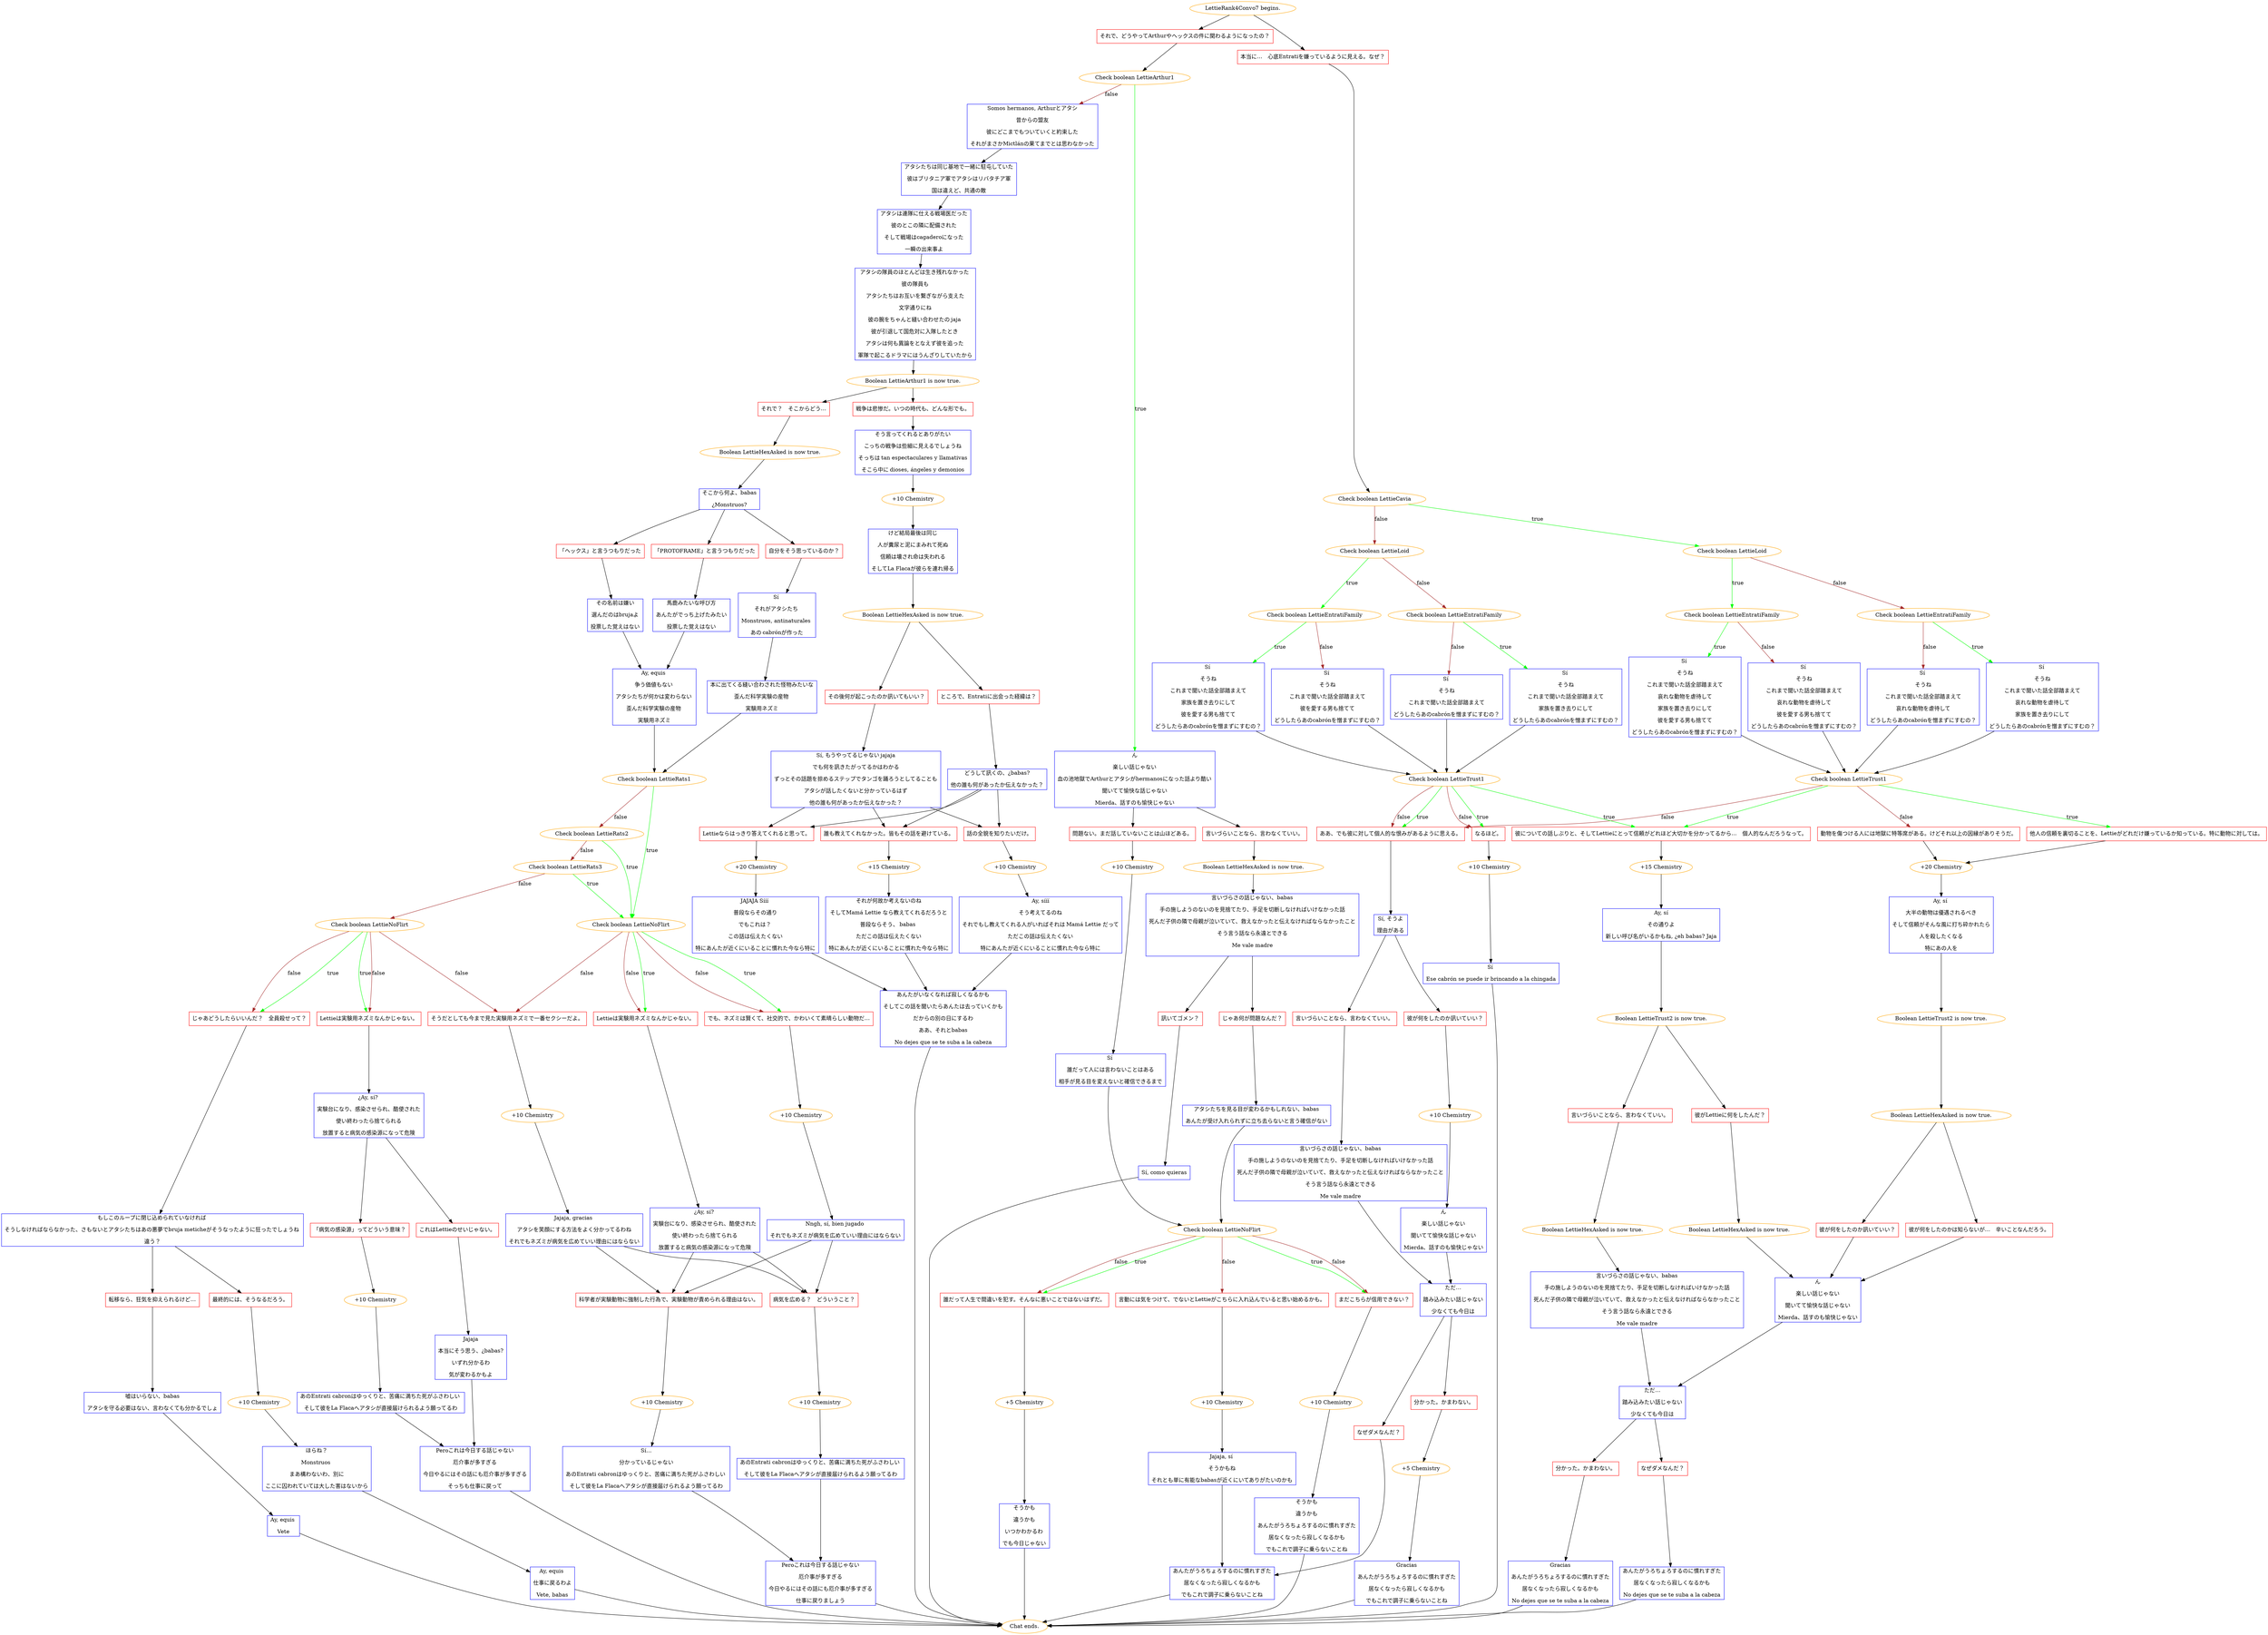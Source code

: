 digraph {
	"LettieRank4Convo7 begins." [color=orange];
		"LettieRank4Convo7 begins." -> j564846051;
		"LettieRank4Convo7 begins." -> j1607773949;
	j564846051 [label="それで、どうやってArthurやヘックスの件に関わるようになったの？",shape=box,color=red];
		j564846051 -> j4293324513;
	j1607773949 [label="本当に…　心底Entratiを嫌っているように見える。なぜ？",shape=box,color=red];
		j1607773949 -> j2824785799;
	j4293324513 [label="Check boolean LettieArthur1",color=orange];
		j4293324513 -> j4113305164 [label=true,color=green];
		j4293324513 -> j2483861159 [label=false,color=brown];
	j2824785799 [label="Check boolean LettieCavia",color=orange];
		j2824785799 -> j552733088 [label=true,color=green];
		j2824785799 -> j3470538414 [label=false,color=brown];
	j4113305164 [label="ん
楽しい話じゃない
血の池地獄でArthurとアタシがhermanosになった話より酷い
聞いてて愉快な話じゃない
Mierda、話すのも愉快じゃない",shape=box,color=blue];
		j4113305164 -> j473078019;
		j4113305164 -> j1806819093;
	j2483861159 [label="Somos hermanos, Arthurとアタシ
昔からの盟友
彼にどこまでもついていくと約束した
それがまさかMictlánの果てまでとは思わなかった",shape=box,color=blue];
		j2483861159 -> j3739148764;
	j552733088 [label="Check boolean LettieLoid",color=orange];
		j552733088 -> j1096171844 [label=true,color=green];
		j552733088 -> j4040708208 [label=false,color=brown];
	j3470538414 [label="Check boolean LettieLoid",color=orange];
		j3470538414 -> j416292857 [label=true,color=green];
		j3470538414 -> j504966913 [label=false,color=brown];
	j473078019 [label="言いづらいことなら、言わなくていい。",shape=box,color=red];
		j473078019 -> j2050132362;
	j1806819093 [label="問題ない。まだ話していないことは山ほどある。",shape=box,color=red];
		j1806819093 -> j2478219073;
	j3739148764 [label="アタシたちは同じ基地で一緒に駐屯していた
彼はブリタニア軍でアタシはリバタチア軍
国は違えど、共通の敵",shape=box,color=blue];
		j3739148764 -> j2100781134;
	j1096171844 [label="Check boolean LettieEntratiFamily",color=orange];
		j1096171844 -> j207146629 [label=true,color=green];
		j1096171844 -> j2456092532 [label=false,color=brown];
	j4040708208 [label="Check boolean LettieEntratiFamily",color=orange];
		j4040708208 -> j1491940695 [label=true,color=green];
		j4040708208 -> j1276864648 [label=false,color=brown];
	j416292857 [label="Check boolean LettieEntratiFamily",color=orange];
		j416292857 -> j3588594016 [label=true,color=green];
		j416292857 -> j1955146131 [label=false,color=brown];
	j504966913 [label="Check boolean LettieEntratiFamily",color=orange];
		j504966913 -> j4150213684 [label=true,color=green];
		j504966913 -> j1156735193 [label=false,color=brown];
	j2050132362 [label="Boolean LettieHexAsked is now true.",color=orange];
		j2050132362 -> j593194037;
	j2478219073 [label="+10 Chemistry",color=orange];
		j2478219073 -> j4030564199;
	j2100781134 [label="アタシは連隊に仕える戦場医だった
彼のとこの隣に配備された
そして戦場はcagaderoになった
一瞬の出来事よ",shape=box,color=blue];
		j2100781134 -> j4281630833;
	j207146629 [label="Sí 
そうね
これまで聞いた話全部踏まえて
哀れな動物を虐待して
家族を置き去りにして
彼を愛する男も捨てて
どうしたらあのcabrónを憎まずにすむの？",shape=box,color=blue];
		j207146629 -> j4106797655;
	j2456092532 [label="Sí 
そうね
これまで聞いた話全部踏まえて
哀れな動物を虐待して
彼を愛する男も捨てて
どうしたらあのcabrónを憎まずにすむの？",shape=box,color=blue];
		j2456092532 -> j4106797655;
	j1491940695 [label="Sí 
そうね
これまで聞いた話全部踏まえて
哀れな動物を虐待して
家族を置き去りにして
どうしたらあのcabrónを憎まずにすむの？",shape=box,color=blue];
		j1491940695 -> j4106797655;
	j1276864648 [label="Sí 
そうね
これまで聞いた話全部踏まえて
哀れな動物を虐待して
どうしたらあのcabrónを憎まずにすむの？",shape=box,color=blue];
		j1276864648 -> j4106797655;
	j3588594016 [label="Sí 
そうね
これまで聞いた話全部踏まえて
家族を置き去りにして
彼を愛する男も捨てて
どうしたらあのcabrónを憎まずにすむの？",shape=box,color=blue];
		j3588594016 -> j507724002;
	j1955146131 [label="Sí 
そうね
これまで聞いた話全部踏まえて
彼を愛する男も捨てて
どうしたらあのcabrónを憎まずにすむの？",shape=box,color=blue];
		j1955146131 -> j507724002;
	j4150213684 [label="Sí 
そうね
これまで聞いた話全部踏まえて
家族を置き去りにして
どうしたらあのcabrónを憎まずにすむの？",shape=box,color=blue];
		j4150213684 -> j507724002;
	j1156735193 [label="Sí 
そうね
これまで聞いた話全部踏まえて
どうしたらあのcabrónを憎まずにすむの？",shape=box,color=blue];
		j1156735193 -> j507724002;
	j593194037 [label="言いづらさの話じゃない、babas
手の施しようのないのを見捨てたり、手足を切断しなければいけなかった話
死んだ子供の隣で母親が泣いていて、救えなかったと伝えなければならなかったこと
そう言う話なら永遠とできる
Me vale madre
",shape=box,color=blue];
		j593194037 -> j1765780428;
		j593194037 -> j503546746;
	j4030564199 [label="Sí 
誰だって人には言わないことはある
相手が見る目を変えないと確信できるまで",shape=box,color=blue];
		j4030564199 -> j350353099;
	j4281630833 [label="アタシの隊員のほとんどは生き残れなかった 
彼の隊員も
アタシたちはお互いを繋ぎながら支えた
文字通りにね
彼の腕をちゃんと縫い合わせたの jaja 
彼が引退して国危対に入隊したとき 
アタシは何も異論をとなえず彼を追った 
軍隊で起こるドラマにはうんざりしていたから",shape=box,color=blue];
		j4281630833 -> j225394097;
	j4106797655 [label="Check boolean LettieTrust1",color=orange];
		j4106797655 -> j874483072 [label=true,color=green];
		j4106797655 -> j355720579 [label=true,color=green];
		j4106797655 -> j885258553 [label=false,color=brown];
		j4106797655 -> j499197404 [label=false,color=brown];
	j507724002 [label="Check boolean LettieTrust1",color=orange];
		j507724002 -> j874483072 [label=true,color=green];
		j507724002 -> j499197404 [label=true,color=green];
		j507724002 -> j4170136490 [label=true,color=green];
		j507724002 -> j499197404 [label=false,color=brown];
		j507724002 -> j4170136490 [label=false,color=brown];
	j1765780428 [label="じゃあ何が問題なんだ？",shape=box,color=red];
		j1765780428 -> j2656567487;
	j503546746 [label="訊いてゴメン？",shape=box,color=red];
		j503546746 -> j1263770990;
	j350353099 [label="Check boolean LettieNoFlirt",color=orange];
		j350353099 -> j4056994850 [label=true,color=green];
		j350353099 -> j3100554831 [label=true,color=green];
		j350353099 -> j4056994850 [label=false,color=brown];
		j350353099 -> j3100554831 [label=false,color=brown];
		j350353099 -> j2064276888 [label=false,color=brown];
	j225394097 [label="Boolean LettieArthur1 is now true.",color=orange];
		j225394097 -> j2628642960;
		j225394097 -> j1039206773;
	j874483072 [label="彼についての話しぶりと、そしてLettieにとって信頼がどれほど大切かを分かってるから…　個人的なんだろうなって。",shape=box,color=red];
		j874483072 -> j613686764;
	j355720579 [label="他人の信頼を裏切ることを、Lettieがどれだけ嫌っているか知っている。特に動物に対しては。",shape=box,color=red];
		j355720579 -> j2173325065;
	j885258553 [label="動物を傷つける人には地獄に特等席がある。けどそれ以上の因縁がありそうだ。",shape=box,color=red];
		j885258553 -> j2173325065;
	j499197404 [label="ああ、でも彼に対して個人的な恨みがあるように思える。",shape=box,color=red];
		j499197404 -> j830025927;
	j4170136490 [label="なるほど。",shape=box,color=red];
		j4170136490 -> j495880547;
	j2656567487 [label="アタシたちを見る目が変わるかもしれない、babas
あんたが受け入れられずに立ち去らないと言う確信がない",shape=box,color=blue];
		j2656567487 -> j350353099;
	j1263770990 [label="Sí, como quieras",shape=box,color=blue];
		j1263770990 -> "Chat ends.";
	j4056994850 [label="まだこちらが信用できない？",shape=box,color=red];
		j4056994850 -> j986082584;
	j3100554831 [label="誰だって人生で間違いを犯す。そんなに悪いことではないはずだ。",shape=box,color=red];
		j3100554831 -> j1555895793;
	j2064276888 [label="言動には気をつけて、でないとLettieがこちらに入れ込んでいると思い始めるかも。",shape=box,color=red];
		j2064276888 -> j610753744;
	j2628642960 [label="それで？　そこからどう…",shape=box,color=red];
		j2628642960 -> j386826974;
	j1039206773 [label="戦争は悲惨だ。いつの時代も、どんな形でも。",shape=box,color=red];
		j1039206773 -> j3587532200;
	j613686764 [label="+15 Chemistry",color=orange];
		j613686764 -> j3775502577;
	j2173325065 [label="+20 Chemistry",color=orange];
		j2173325065 -> j1178063716;
	j830025927 [label="Sí, そうよ
理由がある",shape=box,color=blue];
		j830025927 -> j800650447;
		j830025927 -> j3693300019;
	j495880547 [label="+10 Chemistry",color=orange];
		j495880547 -> j4196049080;
	"Chat ends." [color=orange];
	j986082584 [label="+10 Chemistry",color=orange];
		j986082584 -> j1309739026;
	j1555895793 [label="+5 Chemistry",color=orange];
		j1555895793 -> j79346715;
	j610753744 [label="+10 Chemistry",color=orange];
		j610753744 -> j409573228;
	j386826974 [label="Boolean LettieHexAsked is now true.",color=orange];
		j386826974 -> j4260468713;
	j3587532200 [label="そう言ってくれるとありがたい
こっちの戦争は些細に見えるでしょうね
そっちは tan espectaculares y llamativas
そこら中に dioses, ángeles y demonios",shape=box,color=blue];
		j3587532200 -> j1954003205;
	j3775502577 [label="Ay, sí
その通りよ
新しい呼び名がいるかもね, ¿eh babas? Jaja",shape=box,color=blue];
		j3775502577 -> j1449528014;
	j1178063716 [label="Ay, sí 
大半の動物は優遇されるべき
そして信頼がそんな風に打ち砕かれたら
人を殺したくなる
特にあの人を",shape=box,color=blue];
		j1178063716 -> j427534995;
	j800650447 [label="彼が何をしたのか訊いていい？",shape=box,color=red];
		j800650447 -> j3600267989;
	j3693300019 [label="言いづらいことなら、言わなくていい。",shape=box,color=red];
		j3693300019 -> j1444745631;
	j4196049080 [label="Sí 
Ese cabrón se puede ir brincando a la chingada",shape=box,color=blue];
		j4196049080 -> "Chat ends.";
	j1309739026 [label="そうかも
違うかも
あんたがうろちょろするのに慣れすぎた
居なくなったら寂しくなるかも
でもこれで調子に乗らないことね",shape=box,color=blue];
		j1309739026 -> "Chat ends.";
	j79346715 [label="そうかも
違うかも
いつかわかるわ 
でも今日じゃない",shape=box,color=blue];
		j79346715 -> "Chat ends.";
	j409573228 [label="Jajaja, sí 
そうかもね
それとも単に有能なbabasが近くにいてありがたいのかも",shape=box,color=blue];
		j409573228 -> j756981858;
	j4260468713 [label="そこから何よ、babas
¿Monstruos?",shape=box,color=blue];
		j4260468713 -> j3830706924;
		j4260468713 -> j4087955743;
		j4260468713 -> j3083181259;
	j1954003205 [label="+10 Chemistry",color=orange];
		j1954003205 -> j3534714924;
	j1449528014 [label="Boolean LettieTrust2 is now true.",color=orange];
		j1449528014 -> j3100994519;
		j1449528014 -> j303534806;
	j427534995 [label="Boolean LettieTrust2 is now true.",color=orange];
		j427534995 -> j1283660927;
	j3600267989 [label="+10 Chemistry",color=orange];
		j3600267989 -> j515257634;
	j1444745631 [label="言いづらさの話じゃない、babas
手の施しようのないのを見捨てたり、手足を切断しなければいけなかった話
死んだ子供の隣で母親が泣いていて、救えなかったと伝えなければならなかったこと
そう言う話なら永遠とできる
Me vale madre",shape=box,color=blue];
		j1444745631 -> j3375816711;
	j756981858 [label="あんたがうろちょろするのに慣れすぎた
居なくなったら寂しくなるかも
でもこれで調子に乗らないことね",shape=box,color=blue];
		j756981858 -> "Chat ends.";
	j3830706924 [label="「ヘックス」と言うつもりだった",shape=box,color=red];
		j3830706924 -> j1652252472;
	j4087955743 [label="「PROTOFRAME」と言うつもりだった",shape=box,color=red];
		j4087955743 -> j3929061167;
	j3083181259 [label="自分をそう思っているのか？",shape=box,color=red];
		j3083181259 -> j2231965554;
	j3534714924 [label="けど結局最後は同じ
人が糞尿と泥にまみれて死ぬ
信頼は壊され命は失われる
そしてLa Flacaが彼らを連れ帰る",shape=box,color=blue];
		j3534714924 -> j4096741237;
	j3100994519 [label="言いづらいことなら、言わなくていい。",shape=box,color=red];
		j3100994519 -> j3879849673;
	j303534806 [label="彼がLettieに何をしたんだ？",shape=box,color=red];
		j303534806 -> j2622412544;
	j1283660927 [label="Boolean LettieHexAsked is now true.",color=orange];
		j1283660927 -> j3762017283;
		j1283660927 -> j1935324483;
	j515257634 [label="ん
楽しい話じゃない
聞いてて愉快な話じゃない
Mierda、話すのも愉快じゃない",shape=box,color=blue];
		j515257634 -> j3375816711;
	j3375816711 [label="ただ…
踏み込みたい話じゃない
少なくても今日は",shape=box,color=blue];
		j3375816711 -> j2890394871;
		j3375816711 -> j2888134021;
	j1652252472 [label="その名前は嫌い
選んだのはbrujaよ
投票した覚えはない",shape=box,color=blue];
		j1652252472 -> j2188842742;
	j3929061167 [label="馬鹿みたいな呼び方
あんたがでっち上げたみたい
投票した覚えはない",shape=box,color=blue];
		j3929061167 -> j2188842742;
	j2231965554 [label="Sí 
それがアタシたち 
Monstruos, antinaturales 
あの cabrónが作った",shape=box,color=blue];
		j2231965554 -> j4162619065;
	j4096741237 [label="Boolean LettieHexAsked is now true.",color=orange];
		j4096741237 -> j4142895836;
		j4096741237 -> j1908172162;
	j3879849673 [label="Boolean LettieHexAsked is now true.",color=orange];
		j3879849673 -> j424450051;
	j2622412544 [label="Boolean LettieHexAsked is now true.",color=orange];
		j2622412544 -> j1652538544;
	j3762017283 [label="彼が何をしたのかは知らないが…　辛いことなんだろう。",shape=box,color=red];
		j3762017283 -> j1652538544;
	j1935324483 [label="彼が何をしたのか訊いていい？",shape=box,color=red];
		j1935324483 -> j1652538544;
	j2890394871 [label="なぜダメなんだ？",shape=box,color=red];
		j2890394871 -> j756981858;
	j2888134021 [label="分かった。かまわない。",shape=box,color=red];
		j2888134021 -> j1435750235;
	j2188842742 [label="Ay, equis 
争う価値もない 
アタシたちが何かは変わらない 
歪んだ科学実験の産物 
実験用ネズミ",shape=box,color=blue];
		j2188842742 -> j2720663697;
	j4162619065 [label="本に出てくる縫い合わされた怪物みたいな
歪んだ科学実験の産物 
実験用ネズミ",shape=box,color=blue];
		j4162619065 -> j2720663697;
	j4142895836 [label="ところで、Entratiに出会った経緯は？",shape=box,color=red];
		j4142895836 -> j1847758153;
	j1908172162 [label="その後何が起こったのか訊いてもいい？",shape=box,color=red];
		j1908172162 -> j792372753;
	j424450051 [label="言いづらさの話じゃない、babas
手の施しようのないのを見捨てたり、手足を切断しなければいけなかった話
死んだ子供の隣で母親が泣いていて、救えなかったと伝えなければならなかったこと
そう言う話なら永遠とできる
Me vale madre",shape=box,color=blue];
		j424450051 -> j3946371210;
	j1652538544 [label="ん
楽しい話じゃない
聞いてて愉快な話じゃない
Mierda、話すのも愉快じゃない",shape=box,color=blue];
		j1652538544 -> j3946371210;
	j1435750235 [label="+5 Chemistry",color=orange];
		j1435750235 -> j51052185;
	j2720663697 [label="Check boolean LettieRats1",color=orange];
		j2720663697 -> j1349383781 [label=true,color=green];
		j2720663697 -> j1767513069 [label=false,color=brown];
	j1847758153 [label="どうして訊くの、¿babas?
他の誰も何があったか伝えなかった？",shape=box,color=blue];
		j1847758153 -> j3901983330;
		j1847758153 -> j427953148;
		j1847758153 -> j1194164423;
	j792372753 [label="Sí, もうやってるじゃない jajaja
でも何を訊きたがってるかはわかる
ずっとその話題を掠めるステップでタンゴを踊ろうとしてることも
アタシが話したくないと分かっているはず
他の誰も何があったか伝えなかった？",shape=box,color=blue];
		j792372753 -> j3901983330;
		j792372753 -> j427953148;
		j792372753 -> j1194164423;
	j3946371210 [label="ただ…
踏み込みたい話じゃない
少なくても今日は",shape=box,color=blue];
		j3946371210 -> j549159972;
		j3946371210 -> j2031390331;
	j51052185 [label="Gracias
あんたがうろちょろするのに慣れすぎた
居なくなったら寂しくなるかも
でもこれで調子に乗らないことね",shape=box,color=blue];
		j51052185 -> "Chat ends.";
	j1349383781 [label="Check boolean LettieNoFlirt",color=orange];
		j1349383781 -> j2227142534 [label=true,color=green];
		j1349383781 -> j1411789826 [label=true,color=green];
		j1349383781 -> j2227142534 [label=false,color=brown];
		j1349383781 -> j1411789826 [label=false,color=brown];
		j1349383781 -> j3037418932 [label=false,color=brown];
	j1767513069 [label="Check boolean LettieRats2",color=orange];
		j1767513069 -> j1349383781 [label=true,color=green];
		j1767513069 -> j2998697729 [label=false,color=brown];
	j3901983330 [label="話の全貌を知りたいだけ。",shape=box,color=red];
		j3901983330 -> j1272982689;
	j427953148 [label="誰も教えてくれなかった。皆もその話を避けている。",shape=box,color=red];
		j427953148 -> j3686563990;
	j1194164423 [label="Lettieならはっきり答えてくれると思って。",shape=box,color=red];
		j1194164423 -> j3603993982;
	j549159972 [label="なぜダメなんだ？",shape=box,color=red];
		j549159972 -> j1008481062;
	j2031390331 [label="分かった。かまわない。",shape=box,color=red];
		j2031390331 -> j296390876;
	j2227142534 [label="Lettieは実験用ネズミなんかじゃない。",shape=box,color=red];
		j2227142534 -> j299122708;
	j1411789826 [label="でも、ネズミは賢くて、社交的で、かわいくて素晴らしい動物だ…",shape=box,color=red];
		j1411789826 -> j3046023934;
	j3037418932 [label="そうだとしても今まで見た実験用ネズミで一番セクシーだよ。",shape=box,color=red];
		j3037418932 -> j3285188536;
	j2998697729 [label="Check boolean LettieRats3",color=orange];
		j2998697729 -> j1349383781 [label=true,color=green];
		j2998697729 -> j4030809656 [label=false,color=brown];
	j1272982689 [label="+10 Chemistry",color=orange];
		j1272982689 -> j345461126;
	j3686563990 [label="+15 Chemistry",color=orange];
		j3686563990 -> j1011305936;
	j3603993982 [label="+20 Chemistry",color=orange];
		j3603993982 -> j1812626473;
	j1008481062 [label="あんたがうろちょろするのに慣れすぎた
居なくなったら寂しくなるかも
No dejes que se te suba a la cabeza",shape=box,color=blue];
		j1008481062 -> "Chat ends.";
	j296390876 [label="Gracias
あんたがうろちょろするのに慣れすぎた
居なくなったら寂しくなるかも
No dejes que se te suba a la cabeza",shape=box,color=blue];
		j296390876 -> "Chat ends.";
	j299122708 [label="¿Ay, sí? 
実験台になり、感染させられ、酷使された
使い終わったら捨てられる
放置すると病気の感染源になって危険",shape=box,color=blue];
		j299122708 -> j1873575008;
		j299122708 -> j1622075538;
	j3046023934 [label="+10 Chemistry",color=orange];
		j3046023934 -> j1160894267;
	j3285188536 [label="+10 Chemistry",color=orange];
		j3285188536 -> j1355549433;
	j4030809656 [label="Check boolean LettieNoFlirt",color=orange];
		j4030809656 -> j1520806431 [label=true,color=green];
		j4030809656 -> j1200600691 [label=true,color=green];
		j4030809656 -> j3037418932 [label=false,color=brown];
		j4030809656 -> j1520806431 [label=false,color=brown];
		j4030809656 -> j1200600691 [label=false,color=brown];
	j345461126 [label="Ay, sííí
そう考えてるのね
それでもし教えてくれる人がいればそれは Mamá Lettie だって
ただこの話は伝えたくない
特にあんたが近くにいることに慣れた今なら特に",shape=box,color=blue];
		j345461126 -> j2077324636;
	j1011305936 [label="それが何故か考えないのね
そしてMamá Lettie なら教えてくれるだろうと
普段ならそう、 babas 
ただこの話は伝えたくない
特にあんたが近くにいることに慣れた今なら特に",shape=box,color=blue];
		j1011305936 -> j2077324636;
	j1812626473 [label="JAJAJA Sííí 
普段ならその通り
でもこれは？ 
この話は伝えたくない
特にあんたが近くにいることに慣れた今なら特に",shape=box,color=blue];
		j1812626473 -> j2077324636;
	j1873575008 [label="病気を広める？　どういうこと？",shape=box,color=red];
		j1873575008 -> j2396658068;
	j1622075538 [label="科学者が実験動物に強制した行為で、実験動物が責められる理由はない。",shape=box,color=red];
		j1622075538 -> j15152912;
	j1160894267 [label="Nngh, sí, bien jugado 
それでもネズミが病気を広めていい理由にはならない",shape=box,color=blue];
		j1160894267 -> j1873575008;
		j1160894267 -> j1622075538;
	j1355549433 [label="Jajaja, gracias 
アタシを笑顔にする方法をよく分かってるわね
それでもネズミが病気を広めていい理由にはならない",shape=box,color=blue];
		j1355549433 -> j1873575008;
		j1355549433 -> j1622075538;
	j1520806431 [label="Lettieは実験用ネズミなんかじゃない。",shape=box,color=red];
		j1520806431 -> j2882533340;
	j1200600691 [label="じゃあどうしたらいいんだ？　全員殺せって？",shape=box,color=red];
		j1200600691 -> j1227768984;
	j2077324636 [label="あんたがいなくなれば寂しくなるかも
そしてこの話を聞いたらあんたは去っていくかも
だからの別の日にするわ
ああ、それとbabas
No dejes que se te suba a la cabeza",shape=box,color=blue];
		j2077324636 -> "Chat ends.";
	j2396658068 [label="+10 Chemistry",color=orange];
		j2396658068 -> j1100001125;
	j15152912 [label="+10 Chemistry",color=orange];
		j15152912 -> j132947597;
	j2882533340 [label="¿Ay, sí? 
実験台になり、感染させられ、酷使された
使い終わったら捨てられる
放置すると病気の感染源になって危険",shape=box,color=blue];
		j2882533340 -> j3136428788;
		j2882533340 -> j3157439705;
	j1227768984 [label="もしこのループに閉じ込められていなければ 
そうしなければならなかった、さもないとアタシたちはあの悪夢でbruja meticheがそうなったように狂ったでしょうね 
違う？",shape=box,color=blue];
		j1227768984 -> j1519881284;
		j1227768984 -> j1112829619;
	j1100001125 [label="あのEntrati cabronはゆっくりと、苦痛に満ちた死がふさわしい 
そして彼をLa Flacaへアタシが直接届けられるよう願ってるわ",shape=box,color=blue];
		j1100001125 -> j469411056;
	j132947597 [label="Sí…
分かっているじゃない
あのEntrati cabronはゆっくりと、苦痛に満ちた死がふさわしい 
そして彼をLa Flacaへアタシが直接届けられるよう願ってるわ",shape=box,color=blue];
		j132947597 -> j469411056;
	j3136428788 [label="「病気の感染源」ってどういう意味？",shape=box,color=red];
		j3136428788 -> j637978139;
	j3157439705 [label="これはLettieのせいじゃない。",shape=box,color=red];
		j3157439705 -> j4141124650;
	j1519881284 [label="最終的には、そうなるだろう。",shape=box,color=red];
		j1519881284 -> j4097704522;
	j1112829619 [label="転移なら、狂気を抑えられるけど…",shape=box,color=red];
		j1112829619 -> j969595716;
	j469411056 [label="Peroこれは今日する話じゃない
厄介事が多すぎる
今日やるにはその話にも厄介事が多すぎる
仕事に戻りましょう",shape=box,color=blue];
		j469411056 -> "Chat ends.";
	j637978139 [label="+10 Chemistry",color=orange];
		j637978139 -> j521063771;
	j4141124650 [label="Jajaja
本当にそう思う、¿babas?
いずれ分かるわ
気が変わるかもよ",shape=box,color=blue];
		j4141124650 -> j3423910239;
	j4097704522 [label="+10 Chemistry",color=orange];
		j4097704522 -> j473925566;
	j969595716 [label="嘘はいらない、babas
アタシを守る必要はない、言わなくても分かるでしょ",shape=box,color=blue];
		j969595716 -> j3082093694;
	j521063771 [label="あのEntrati cabronはゆっくりと、苦痛に満ちた死がふさわしい 
そして彼をLa Flacaへアタシが直接届けられるよう願ってるわ",shape=box,color=blue];
		j521063771 -> j3423910239;
	j3423910239 [label="Peroこれは今日する話じゃない
厄介事が多すぎる
今日やるにはその話にも厄介事が多すぎる
そっちも仕事に戻って",shape=box,color=blue];
		j3423910239 -> "Chat ends.";
	j473925566 [label="ほらね？
Monstruos 
まあ構わないわ、別に
ここに囚われていては大した害はないから",shape=box,color=blue];
		j473925566 -> j3433689207;
	j3082093694 [label="Ay, equis 
Vete",shape=box,color=blue];
		j3082093694 -> "Chat ends.";
	j3433689207 [label="Ay, equis 
仕事に戻るわよ
Vete, babas",shape=box,color=blue];
		j3433689207 -> "Chat ends.";
}